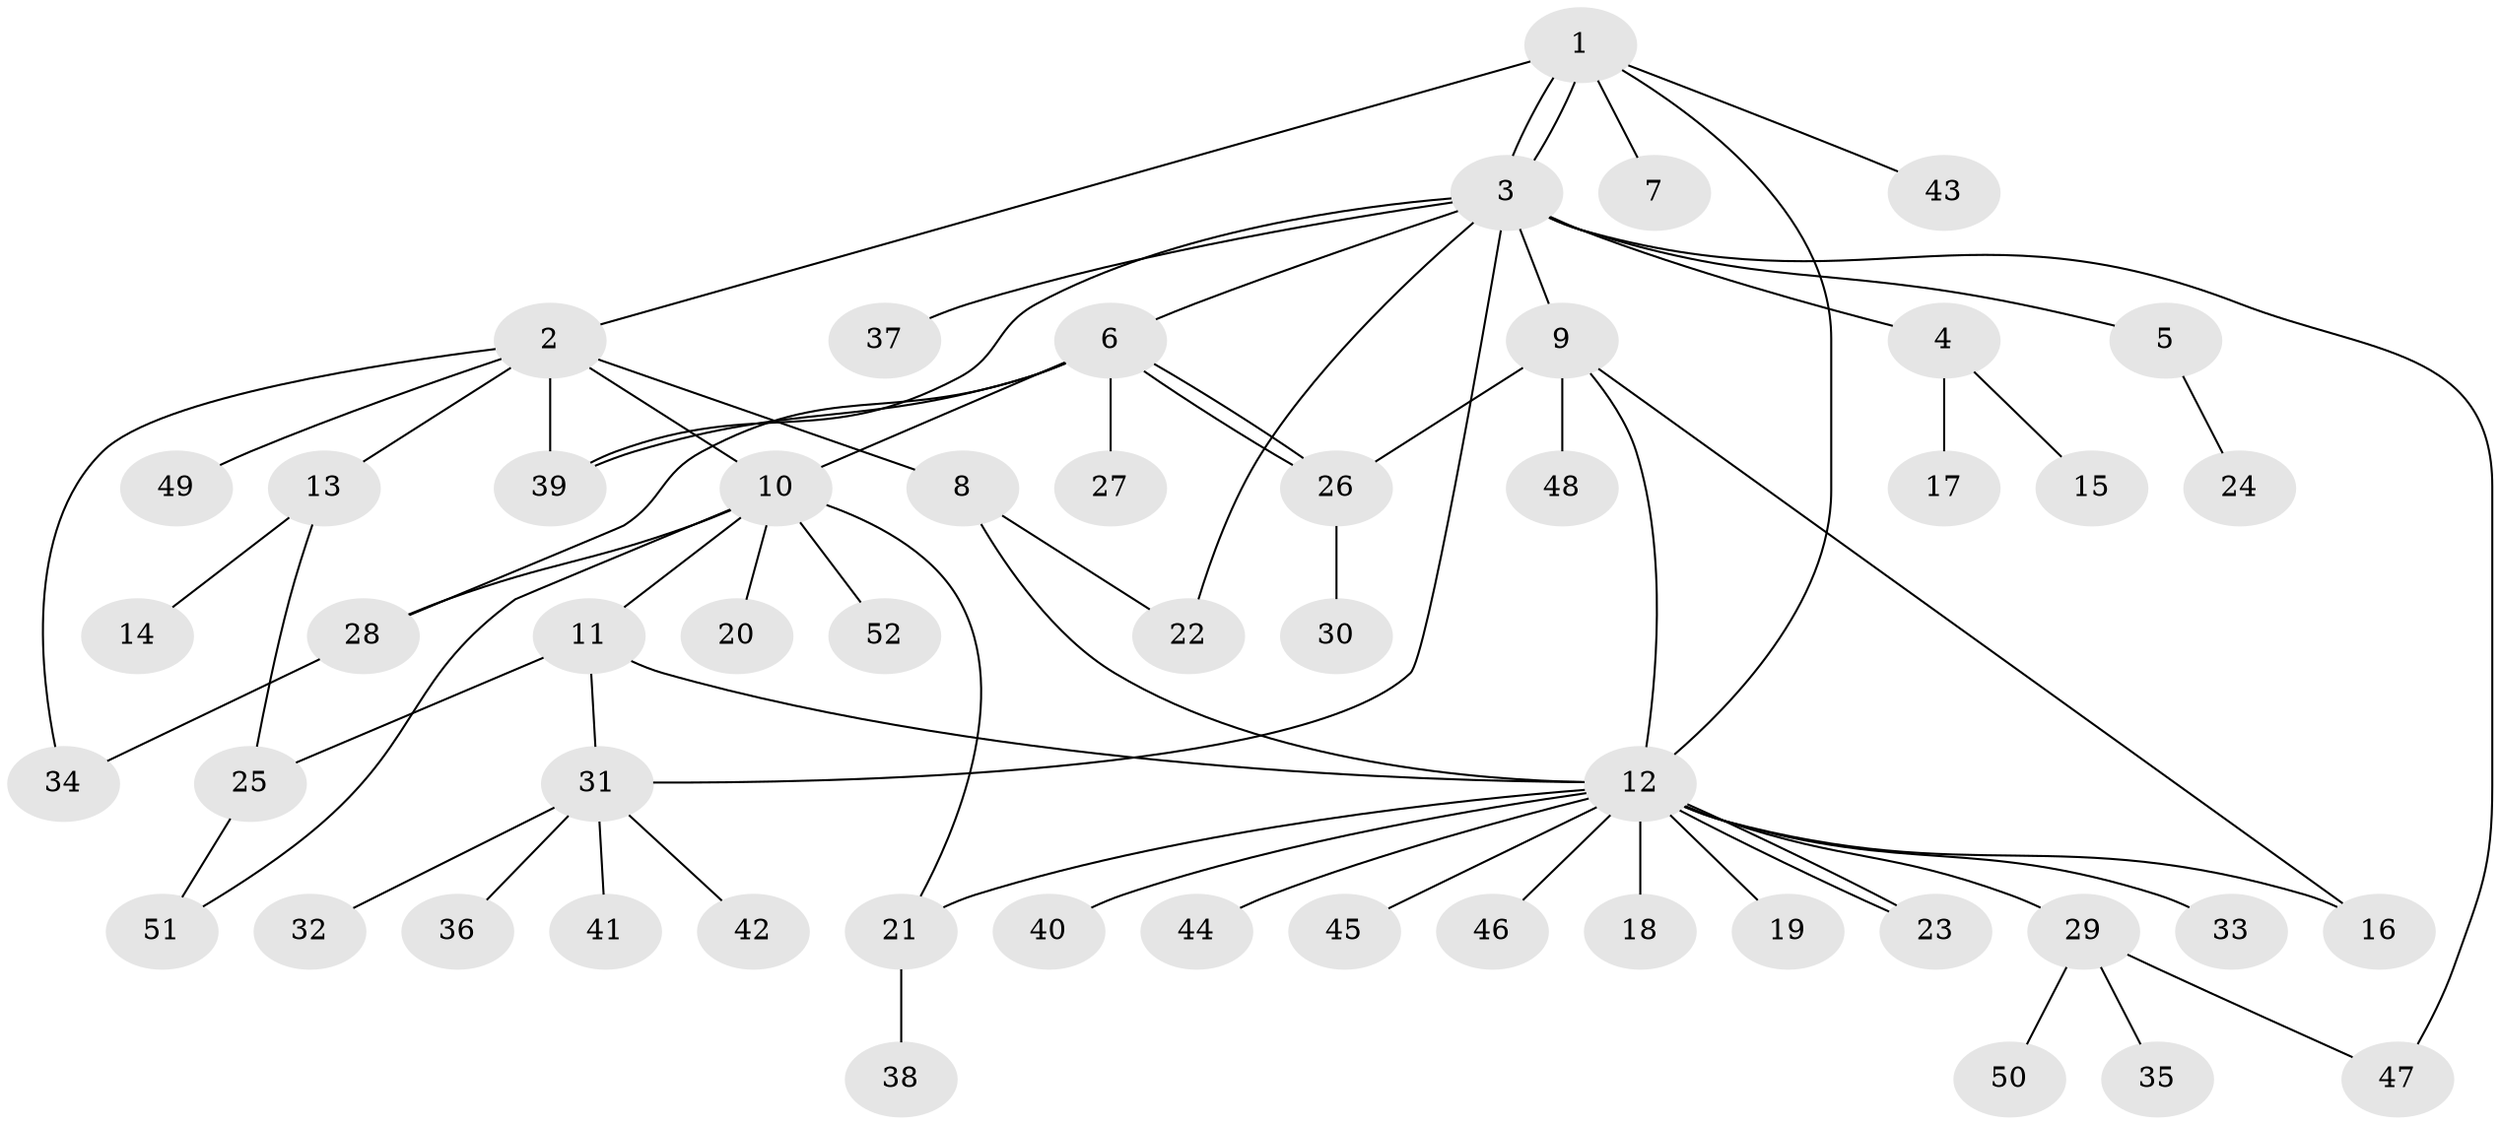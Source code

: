 // coarse degree distribution, {13: 0.02631578947368421, 8: 0.02631578947368421, 2: 0.15789473684210525, 1: 0.5263157894736842, 7: 0.05263157894736842, 3: 0.10526315789473684, 4: 0.02631578947368421, 5: 0.05263157894736842, 15: 0.02631578947368421}
// Generated by graph-tools (version 1.1) at 2025/51/02/27/25 19:51:59]
// undirected, 52 vertices, 70 edges
graph export_dot {
graph [start="1"]
  node [color=gray90,style=filled];
  1;
  2;
  3;
  4;
  5;
  6;
  7;
  8;
  9;
  10;
  11;
  12;
  13;
  14;
  15;
  16;
  17;
  18;
  19;
  20;
  21;
  22;
  23;
  24;
  25;
  26;
  27;
  28;
  29;
  30;
  31;
  32;
  33;
  34;
  35;
  36;
  37;
  38;
  39;
  40;
  41;
  42;
  43;
  44;
  45;
  46;
  47;
  48;
  49;
  50;
  51;
  52;
  1 -- 2;
  1 -- 3;
  1 -- 3;
  1 -- 7;
  1 -- 12;
  1 -- 43;
  2 -- 8;
  2 -- 10;
  2 -- 13;
  2 -- 34;
  2 -- 39;
  2 -- 49;
  3 -- 4;
  3 -- 5;
  3 -- 6;
  3 -- 9;
  3 -- 22;
  3 -- 31;
  3 -- 37;
  3 -- 39;
  3 -- 47;
  4 -- 15;
  4 -- 17;
  5 -- 24;
  6 -- 10;
  6 -- 26;
  6 -- 26;
  6 -- 27;
  6 -- 28;
  6 -- 39;
  8 -- 12;
  8 -- 22;
  9 -- 12;
  9 -- 16;
  9 -- 26;
  9 -- 48;
  10 -- 11;
  10 -- 20;
  10 -- 21;
  10 -- 28;
  10 -- 51;
  10 -- 52;
  11 -- 12;
  11 -- 25;
  11 -- 31;
  12 -- 16;
  12 -- 18;
  12 -- 19;
  12 -- 21;
  12 -- 23;
  12 -- 23;
  12 -- 29;
  12 -- 33;
  12 -- 40;
  12 -- 44;
  12 -- 45;
  12 -- 46;
  13 -- 14;
  13 -- 25;
  21 -- 38;
  25 -- 51;
  26 -- 30;
  28 -- 34;
  29 -- 35;
  29 -- 47;
  29 -- 50;
  31 -- 32;
  31 -- 36;
  31 -- 41;
  31 -- 42;
}
